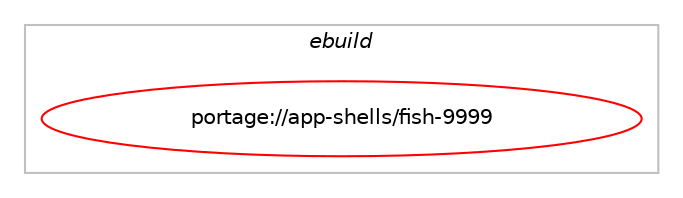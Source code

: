 digraph prolog {

# *************
# Graph options
# *************

newrank=true;
concentrate=true;
compound=true;
graph [rankdir=LR,fontname=Helvetica,fontsize=10,ranksep=1.5];#, ranksep=2.5, nodesep=0.2];
edge  [arrowhead=vee];
node  [fontname=Helvetica,fontsize=10];

# **********
# The ebuild
# **********

subgraph cluster_leftcol {
color=gray;
label=<<i>ebuild</i>>;
id [label="portage://app-shells/fish-9999", color=red, width=4, href="../app-shells/fish-9999.svg"];
}

# ****************
# The dependencies
# ****************

subgraph cluster_midcol {
color=gray;
label=<<i>dependencies</i>>;
subgraph cluster_compile {
fillcolor="#eeeeee";
style=filled;
label=<<i>compile</i>>;
# *** BEGIN UNKNOWN DEPENDENCY TYPE (TODO) ***
# id -> equal(use_conditional_group(positive,doc,portage://app-shells/fish-9999,[package_dependency(portage://app-shells/fish-9999,install,no,dev-python,sphinx,none,[,,],[],[])]))
# *** END UNKNOWN DEPENDENCY TYPE (TODO) ***

# *** BEGIN UNKNOWN DEPENDENCY TYPE (TODO) ***
# id -> equal(package_dependency(portage://app-shells/fish-9999,install,no,dev-libs,libpcre2,greaterequal,[10.32,,,10.32],any_same_slot,[use(enable(pcre32),none)]))
# *** END UNKNOWN DEPENDENCY TYPE (TODO) ***

# *** BEGIN UNKNOWN DEPENDENCY TYPE (TODO) ***
# id -> equal(package_dependency(portage://app-shells/fish-9999,install,no,sys-apps,coreutils,none,[,,],[],[]))
# *** END UNKNOWN DEPENDENCY TYPE (TODO) ***

# *** BEGIN UNKNOWN DEPENDENCY TYPE (TODO) ***
# id -> equal(package_dependency(portage://app-shells/fish-9999,install,no,sys-libs,ncurses,none,[,,],any_same_slot,[use(enable(unicode),positive)]))
# *** END UNKNOWN DEPENDENCY TYPE (TODO) ***

}
subgraph cluster_compileandrun {
fillcolor="#eeeeee";
style=filled;
label=<<i>compile and run</i>>;
}
subgraph cluster_run {
fillcolor="#eeeeee";
style=filled;
label=<<i>run</i>>;
# *** BEGIN UNKNOWN DEPENDENCY TYPE (TODO) ***
# id -> equal(package_dependency(portage://app-shells/fish-9999,run,no,dev-libs,libpcre2,greaterequal,[10.32,,,10.32],any_same_slot,[use(enable(pcre32),none)]))
# *** END UNKNOWN DEPENDENCY TYPE (TODO) ***

# *** BEGIN UNKNOWN DEPENDENCY TYPE (TODO) ***
# id -> equal(package_dependency(portage://app-shells/fish-9999,run,no,sys-apps,coreutils,none,[,,],[],[]))
# *** END UNKNOWN DEPENDENCY TYPE (TODO) ***

# *** BEGIN UNKNOWN DEPENDENCY TYPE (TODO) ***
# id -> equal(package_dependency(portage://app-shells/fish-9999,run,no,sys-libs,ncurses,none,[,,],any_same_slot,[use(enable(unicode),positive)]))
# *** END UNKNOWN DEPENDENCY TYPE (TODO) ***

}
}

# **************
# The candidates
# **************

subgraph cluster_choices {
rank=same;
color=gray;
label=<<i>candidates</i>>;

}

}
